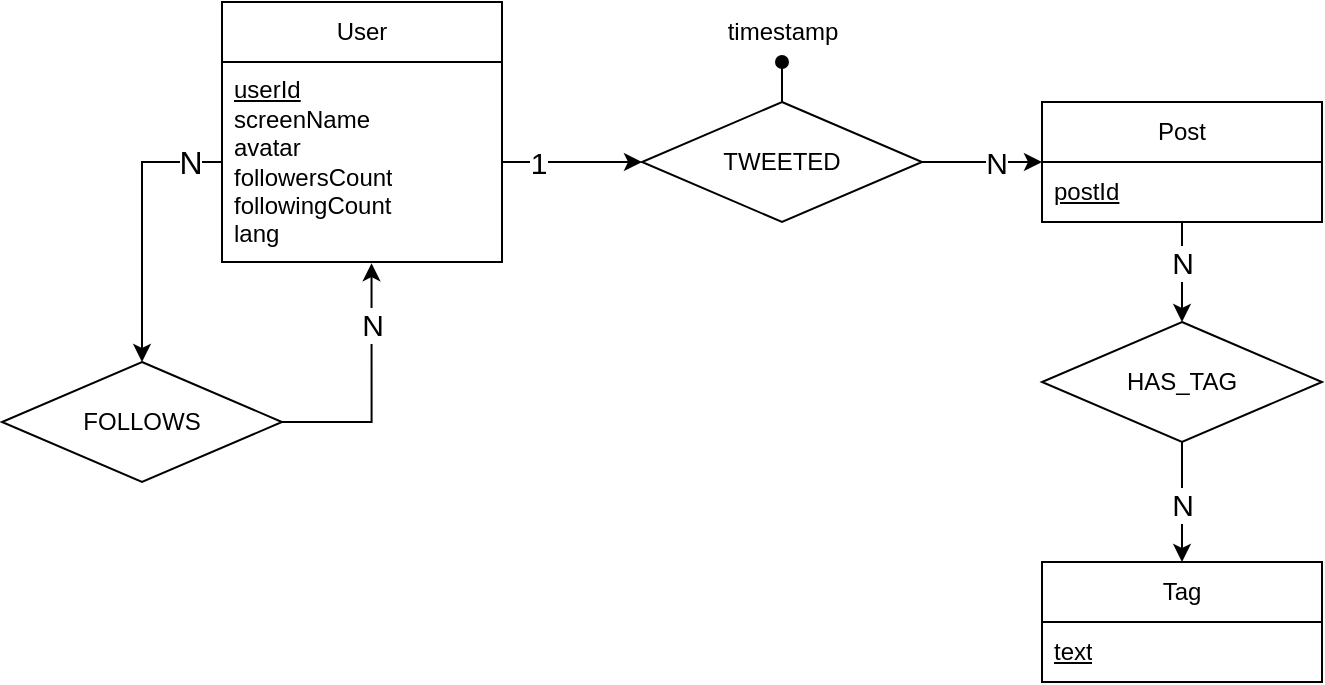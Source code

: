 <mxfile version="21.0.4" type="device"><diagram id="R2lEEEUBdFMjLlhIrx00" name="Page-1"><mxGraphModel dx="1298" dy="838" grid="1" gridSize="10" guides="1" tooltips="1" connect="1" arrows="1" fold="1" page="1" pageScale="1" pageWidth="1100" pageHeight="850" math="0" shadow="0" extFonts="Permanent Marker^https://fonts.googleapis.com/css?family=Permanent+Marker"><root><mxCell id="0"/><mxCell id="1" parent="0"/><mxCell id="B9xQ52LVvAo1cy-brqID-3" value="User" style="swimlane;fontStyle=0;childLayout=stackLayout;horizontal=1;startSize=30;horizontalStack=0;resizeParent=1;resizeParentMax=0;resizeLast=0;collapsible=1;marginBottom=0;whiteSpace=wrap;html=1;" vertex="1" parent="1"><mxGeometry x="220" y="160" width="140" height="130" as="geometry"/></mxCell><mxCell id="B9xQ52LVvAo1cy-brqID-4" value="&lt;u&gt;userId&lt;/u&gt;&lt;br&gt;screenName&lt;br&gt;avatar&lt;br&gt;followersCount&lt;br&gt;followingCount&lt;br&gt;lang" style="text;strokeColor=none;fillColor=none;align=left;verticalAlign=middle;spacingLeft=4;spacingRight=4;overflow=hidden;points=[[0,0.5],[1,0.5]];portConstraint=eastwest;rotatable=0;whiteSpace=wrap;html=1;" vertex="1" parent="B9xQ52LVvAo1cy-brqID-3"><mxGeometry y="30" width="140" height="100" as="geometry"/></mxCell><mxCell id="B9xQ52LVvAo1cy-brqID-37" style="edgeStyle=orthogonalEdgeStyle;rounded=0;orthogonalLoop=1;jettySize=auto;html=1;exitX=1;exitY=0.5;exitDx=0;exitDy=0;entryX=0.534;entryY=1.006;entryDx=0;entryDy=0;entryPerimeter=0;" edge="1" parent="1" source="B9xQ52LVvAo1cy-brqID-7" target="B9xQ52LVvAo1cy-brqID-4"><mxGeometry relative="1" as="geometry"/></mxCell><mxCell id="B9xQ52LVvAo1cy-brqID-38" value="&lt;font style=&quot;font-size: 15px;&quot;&gt;N&lt;/font&gt;" style="edgeLabel;html=1;align=center;verticalAlign=middle;resizable=0;points=[];" vertex="1" connectable="0" parent="B9xQ52LVvAo1cy-brqID-37"><mxGeometry x="0.732" relative="1" as="geometry"><mxPoint y="13" as="offset"/></mxGeometry></mxCell><mxCell id="B9xQ52LVvAo1cy-brqID-7" value="FOLLOWS" style="rhombus;whiteSpace=wrap;html=1;" vertex="1" parent="1"><mxGeometry x="110" y="340" width="140" height="60" as="geometry"/></mxCell><mxCell id="B9xQ52LVvAo1cy-brqID-34" style="edgeStyle=orthogonalEdgeStyle;rounded=0;orthogonalLoop=1;jettySize=auto;html=1;exitX=1;exitY=0.5;exitDx=0;exitDy=0;entryX=0;entryY=0.5;entryDx=0;entryDy=0;" edge="1" parent="1" source="B9xQ52LVvAo1cy-brqID-23" target="B9xQ52LVvAo1cy-brqID-29"><mxGeometry relative="1" as="geometry"/></mxCell><mxCell id="B9xQ52LVvAo1cy-brqID-43" value="&lt;font style=&quot;font-size: 15px;&quot;&gt;N&lt;/font&gt;" style="edgeLabel;html=1;align=center;verticalAlign=middle;resizable=0;points=[];" vertex="1" connectable="0" parent="B9xQ52LVvAo1cy-brqID-34"><mxGeometry x="0.395" relative="1" as="geometry"><mxPoint x="-5" as="offset"/></mxGeometry></mxCell><mxCell id="B9xQ52LVvAo1cy-brqID-46" style="edgeStyle=orthogonalEdgeStyle;rounded=0;orthogonalLoop=1;jettySize=auto;html=1;exitX=0.5;exitY=0;exitDx=0;exitDy=0;endArrow=oval;endFill=1;" edge="1" parent="1" source="B9xQ52LVvAo1cy-brqID-23"><mxGeometry relative="1" as="geometry"><mxPoint x="500" y="190" as="targetPoint"/></mxGeometry></mxCell><mxCell id="B9xQ52LVvAo1cy-brqID-23" value="TWEETED" style="rhombus;whiteSpace=wrap;html=1;" vertex="1" parent="1"><mxGeometry x="430" y="210.0" width="140" height="60" as="geometry"/></mxCell><mxCell id="B9xQ52LVvAo1cy-brqID-27" style="edgeStyle=orthogonalEdgeStyle;rounded=0;orthogonalLoop=1;jettySize=auto;html=1;exitX=0.5;exitY=1;exitDx=0;exitDy=0;entryX=0.5;entryY=0;entryDx=0;entryDy=0;" edge="1" parent="1" source="B9xQ52LVvAo1cy-brqID-24" target="B9xQ52LVvAo1cy-brqID-25"><mxGeometry relative="1" as="geometry"/></mxCell><mxCell id="B9xQ52LVvAo1cy-brqID-45" value="&lt;font style=&quot;font-size: 15px;&quot;&gt;N&lt;/font&gt;" style="edgeLabel;html=1;align=center;verticalAlign=middle;resizable=0;points=[];" vertex="1" connectable="0" parent="B9xQ52LVvAo1cy-brqID-27"><mxGeometry x="0.383" relative="1" as="geometry"><mxPoint y="-11" as="offset"/></mxGeometry></mxCell><mxCell id="B9xQ52LVvAo1cy-brqID-24" value="HAS_TAG" style="rhombus;whiteSpace=wrap;html=1;" vertex="1" parent="1"><mxGeometry x="630" y="320" width="140" height="60" as="geometry"/></mxCell><mxCell id="B9xQ52LVvAo1cy-brqID-25" value="Tag" style="swimlane;fontStyle=0;childLayout=stackLayout;horizontal=1;startSize=30;horizontalStack=0;resizeParent=1;resizeParentMax=0;resizeLast=0;collapsible=1;marginBottom=0;whiteSpace=wrap;html=1;" vertex="1" parent="1"><mxGeometry x="630" y="440" width="140" height="60" as="geometry"/></mxCell><mxCell id="B9xQ52LVvAo1cy-brqID-26" value="&lt;u&gt;text&lt;/u&gt;" style="text;strokeColor=none;fillColor=none;align=left;verticalAlign=middle;spacingLeft=4;spacingRight=4;overflow=hidden;points=[[0,0.5],[1,0.5]];portConstraint=eastwest;rotatable=0;whiteSpace=wrap;html=1;" vertex="1" parent="B9xQ52LVvAo1cy-brqID-25"><mxGeometry y="30" width="140" height="30" as="geometry"/></mxCell><mxCell id="B9xQ52LVvAo1cy-brqID-32" style="edgeStyle=orthogonalEdgeStyle;rounded=0;orthogonalLoop=1;jettySize=auto;html=1;entryX=0.5;entryY=0;entryDx=0;entryDy=0;" edge="1" parent="1" source="B9xQ52LVvAo1cy-brqID-29" target="B9xQ52LVvAo1cy-brqID-24"><mxGeometry relative="1" as="geometry"/></mxCell><mxCell id="B9xQ52LVvAo1cy-brqID-44" value="&lt;font style=&quot;font-size: 15px;&quot;&gt;N&lt;/font&gt;" style="edgeLabel;html=1;align=center;verticalAlign=middle;resizable=0;points=[];" vertex="1" connectable="0" parent="B9xQ52LVvAo1cy-brqID-32"><mxGeometry x="-0.647" relative="1" as="geometry"><mxPoint y="11" as="offset"/></mxGeometry></mxCell><mxCell id="B9xQ52LVvAo1cy-brqID-29" value="Post" style="swimlane;fontStyle=0;childLayout=stackLayout;horizontal=1;startSize=30;horizontalStack=0;resizeParent=1;resizeParentMax=0;resizeLast=0;collapsible=1;marginBottom=0;whiteSpace=wrap;html=1;" vertex="1" parent="1"><mxGeometry x="630" y="210" width="140" height="60" as="geometry"/></mxCell><mxCell id="B9xQ52LVvAo1cy-brqID-30" value="&lt;u&gt;postId&lt;/u&gt;" style="text;strokeColor=none;fillColor=none;align=left;verticalAlign=middle;spacingLeft=4;spacingRight=4;overflow=hidden;points=[[0,0.5],[1,0.5]];portConstraint=eastwest;rotatable=0;whiteSpace=wrap;html=1;" vertex="1" parent="B9xQ52LVvAo1cy-brqID-29"><mxGeometry y="30" width="140" height="30" as="geometry"/></mxCell><mxCell id="B9xQ52LVvAo1cy-brqID-35" style="edgeStyle=orthogonalEdgeStyle;rounded=0;orthogonalLoop=1;jettySize=auto;html=1;exitX=1;exitY=0.5;exitDx=0;exitDy=0;entryX=0;entryY=0.5;entryDx=0;entryDy=0;" edge="1" parent="1" source="B9xQ52LVvAo1cy-brqID-4" target="B9xQ52LVvAo1cy-brqID-23"><mxGeometry relative="1" as="geometry"/></mxCell><mxCell id="B9xQ52LVvAo1cy-brqID-42" value="&lt;font style=&quot;font-size: 15px;&quot;&gt;1&lt;/font&gt;" style="edgeLabel;html=1;align=center;verticalAlign=middle;resizable=0;points=[];" vertex="1" connectable="0" parent="B9xQ52LVvAo1cy-brqID-35"><mxGeometry x="-0.61" relative="1" as="geometry"><mxPoint x="4" as="offset"/></mxGeometry></mxCell><mxCell id="B9xQ52LVvAo1cy-brqID-36" style="edgeStyle=orthogonalEdgeStyle;rounded=0;orthogonalLoop=1;jettySize=auto;html=1;exitX=0;exitY=0.5;exitDx=0;exitDy=0;" edge="1" parent="1" source="B9xQ52LVvAo1cy-brqID-4" target="B9xQ52LVvAo1cy-brqID-7"><mxGeometry relative="1" as="geometry"/></mxCell><mxCell id="B9xQ52LVvAo1cy-brqID-40" value="&lt;font style=&quot;font-size: 16px;&quot;&gt;N&lt;/font&gt;" style="edgeLabel;html=1;align=center;verticalAlign=middle;resizable=0;points=[];" vertex="1" connectable="0" parent="B9xQ52LVvAo1cy-brqID-36"><mxGeometry x="-0.768" relative="1" as="geometry"><mxPoint as="offset"/></mxGeometry></mxCell><mxCell id="B9xQ52LVvAo1cy-brqID-47" value="timestamp" style="text;html=1;align=center;verticalAlign=middle;resizable=0;points=[];autosize=1;strokeColor=none;fillColor=none;" vertex="1" parent="1"><mxGeometry x="460" y="160" width="80" height="30" as="geometry"/></mxCell></root></mxGraphModel></diagram></mxfile>